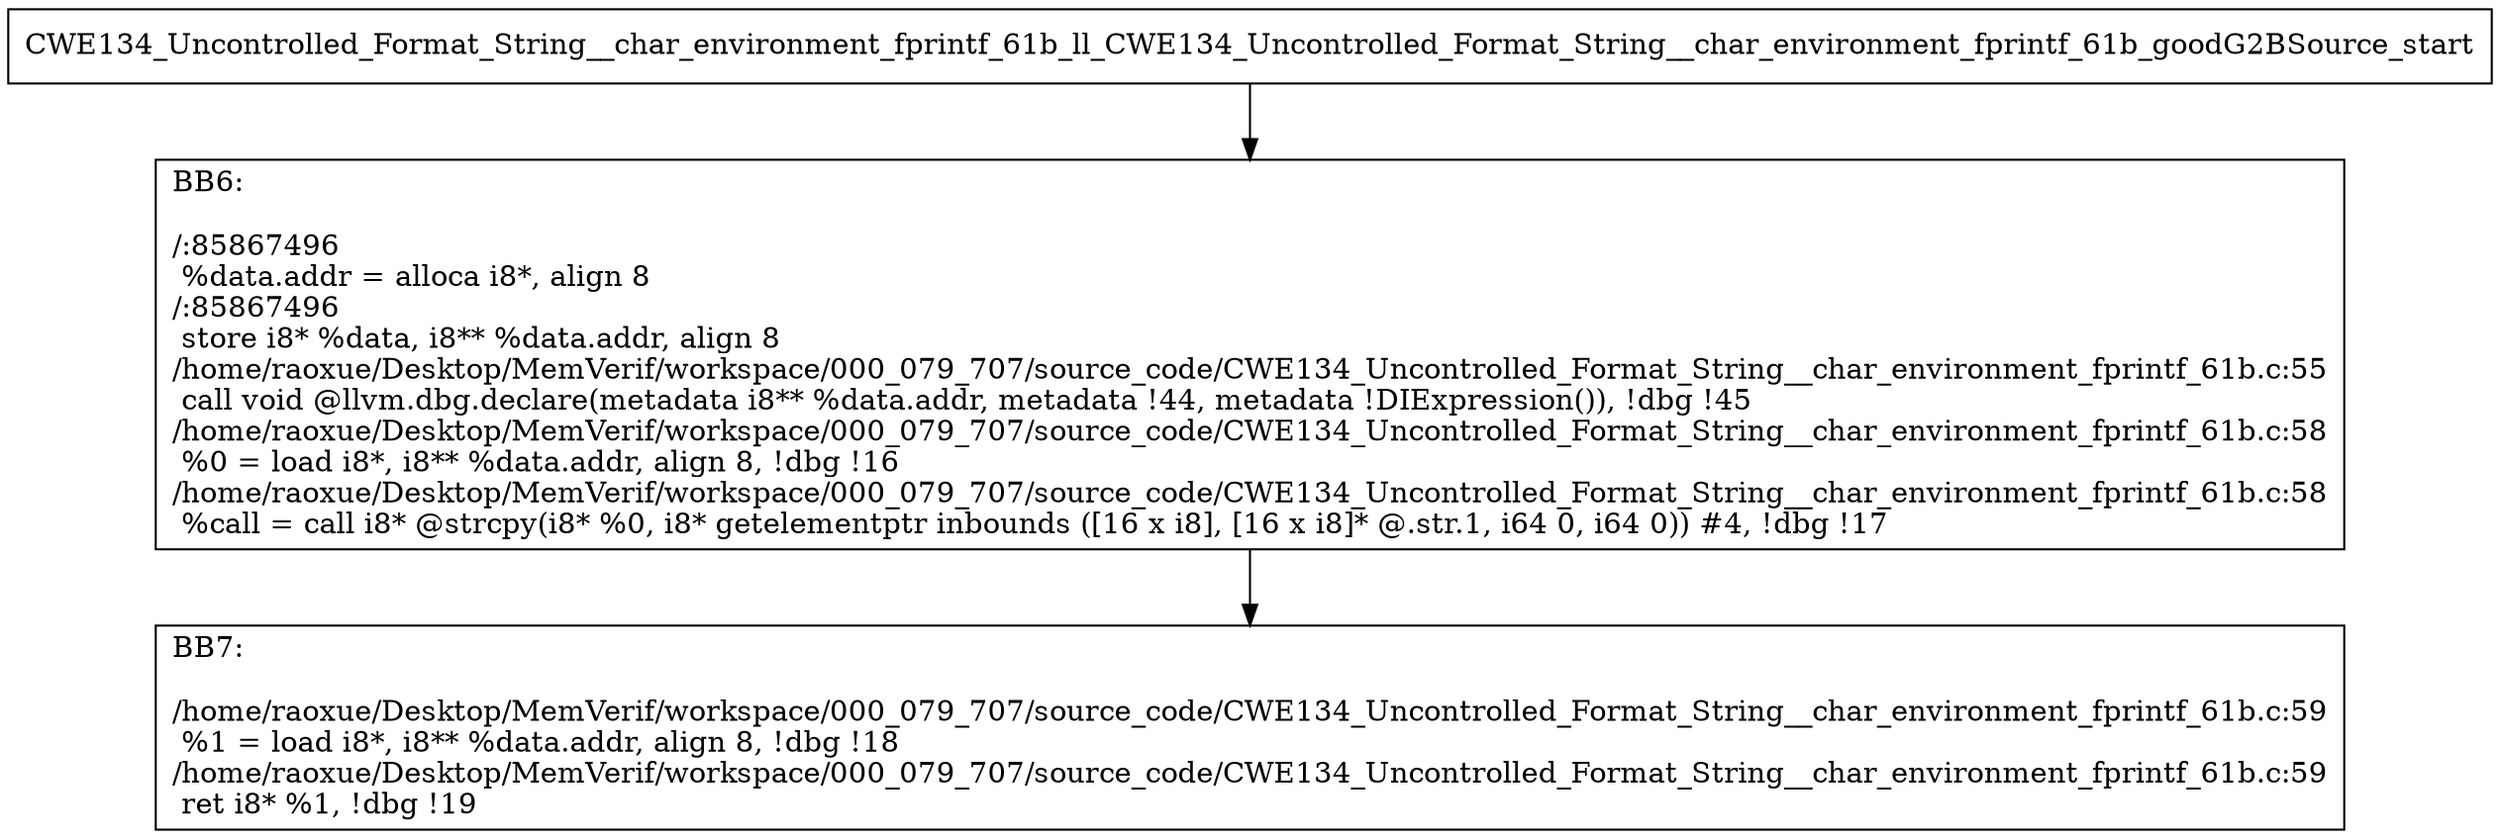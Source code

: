 digraph "CFG for'CWE134_Uncontrolled_Format_String__char_environment_fprintf_61b_ll_CWE134_Uncontrolled_Format_String__char_environment_fprintf_61b_goodG2BSource' function" {
	BBCWE134_Uncontrolled_Format_String__char_environment_fprintf_61b_ll_CWE134_Uncontrolled_Format_String__char_environment_fprintf_61b_goodG2BSource_start[shape=record,label="{CWE134_Uncontrolled_Format_String__char_environment_fprintf_61b_ll_CWE134_Uncontrolled_Format_String__char_environment_fprintf_61b_goodG2BSource_start}"];
	BBCWE134_Uncontrolled_Format_String__char_environment_fprintf_61b_ll_CWE134_Uncontrolled_Format_String__char_environment_fprintf_61b_goodG2BSource_start-> CWE134_Uncontrolled_Format_String__char_environment_fprintf_61b_ll_CWE134_Uncontrolled_Format_String__char_environment_fprintf_61b_goodG2BSourceBB6;
	CWE134_Uncontrolled_Format_String__char_environment_fprintf_61b_ll_CWE134_Uncontrolled_Format_String__char_environment_fprintf_61b_goodG2BSourceBB6 [shape=record, label="{BB6:\l\l/:85867496\l
  %data.addr = alloca i8*, align 8\l
/:85867496\l
  store i8* %data, i8** %data.addr, align 8\l
/home/raoxue/Desktop/MemVerif/workspace/000_079_707/source_code/CWE134_Uncontrolled_Format_String__char_environment_fprintf_61b.c:55\l
  call void @llvm.dbg.declare(metadata i8** %data.addr, metadata !44, metadata !DIExpression()), !dbg !45\l
/home/raoxue/Desktop/MemVerif/workspace/000_079_707/source_code/CWE134_Uncontrolled_Format_String__char_environment_fprintf_61b.c:58\l
  %0 = load i8*, i8** %data.addr, align 8, !dbg !16\l
/home/raoxue/Desktop/MemVerif/workspace/000_079_707/source_code/CWE134_Uncontrolled_Format_String__char_environment_fprintf_61b.c:58\l
  %call = call i8* @strcpy(i8* %0, i8* getelementptr inbounds ([16 x i8], [16 x i8]* @.str.1, i64 0, i64 0)) #4, !dbg !17\l
}"];
	CWE134_Uncontrolled_Format_String__char_environment_fprintf_61b_ll_CWE134_Uncontrolled_Format_String__char_environment_fprintf_61b_goodG2BSourceBB6-> CWE134_Uncontrolled_Format_String__char_environment_fprintf_61b_ll_CWE134_Uncontrolled_Format_String__char_environment_fprintf_61b_goodG2BSourceBB7;
	CWE134_Uncontrolled_Format_String__char_environment_fprintf_61b_ll_CWE134_Uncontrolled_Format_String__char_environment_fprintf_61b_goodG2BSourceBB7 [shape=record, label="{BB7:\l\l/home/raoxue/Desktop/MemVerif/workspace/000_079_707/source_code/CWE134_Uncontrolled_Format_String__char_environment_fprintf_61b.c:59\l
  %1 = load i8*, i8** %data.addr, align 8, !dbg !18\l
/home/raoxue/Desktop/MemVerif/workspace/000_079_707/source_code/CWE134_Uncontrolled_Format_String__char_environment_fprintf_61b.c:59\l
  ret i8* %1, !dbg !19\l
}"];
}
